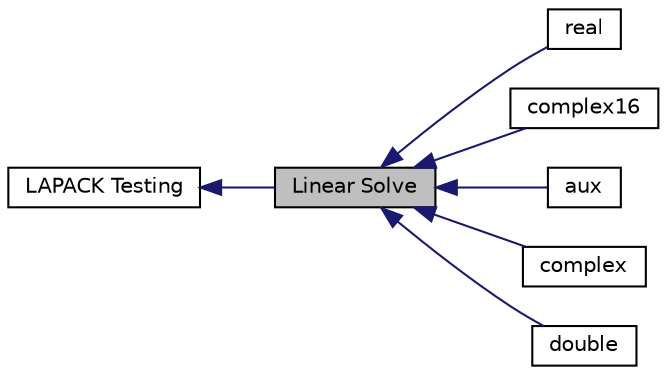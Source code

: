 digraph "Linear Solve"
{
  edge [fontname="Helvetica",fontsize="10",labelfontname="Helvetica",labelfontsize="10"];
  node [fontname="Helvetica",fontsize="10",shape=record];
  rankdir=LR;
  Node0 [label="Linear Solve",height=0.2,width=0.4,color="black", fillcolor="grey75", style="filled" fontcolor="black"];
  Node2 [label="real",height=0.2,width=0.4,color="black", fillcolor="white", style="filled",URL="$group__single__lin.html"];
  Node5 [label="complex16",height=0.2,width=0.4,color="black", fillcolor="white", style="filled",URL="$group__complex16__lin.html"];
  Node6 [label="aux",height=0.2,width=0.4,color="black", fillcolor="white", style="filled",URL="$group__aux__lin.html"];
  Node1 [label="LAPACK Testing",height=0.2,width=0.4,color="black", fillcolor="white", style="filled",URL="$group__testing.html"];
  Node4 [label="complex",height=0.2,width=0.4,color="black", fillcolor="white", style="filled",URL="$group__complex__lin.html"];
  Node3 [label="double",height=0.2,width=0.4,color="black", fillcolor="white", style="filled",URL="$group__double__lin.html"];
  Node1->Node0 [shape=plaintext, color="midnightblue", dir="back", style="solid"];
  Node0->Node2 [shape=plaintext, color="midnightblue", dir="back", style="solid"];
  Node0->Node3 [shape=plaintext, color="midnightblue", dir="back", style="solid"];
  Node0->Node4 [shape=plaintext, color="midnightblue", dir="back", style="solid"];
  Node0->Node5 [shape=plaintext, color="midnightblue", dir="back", style="solid"];
  Node0->Node6 [shape=plaintext, color="midnightblue", dir="back", style="solid"];
}
